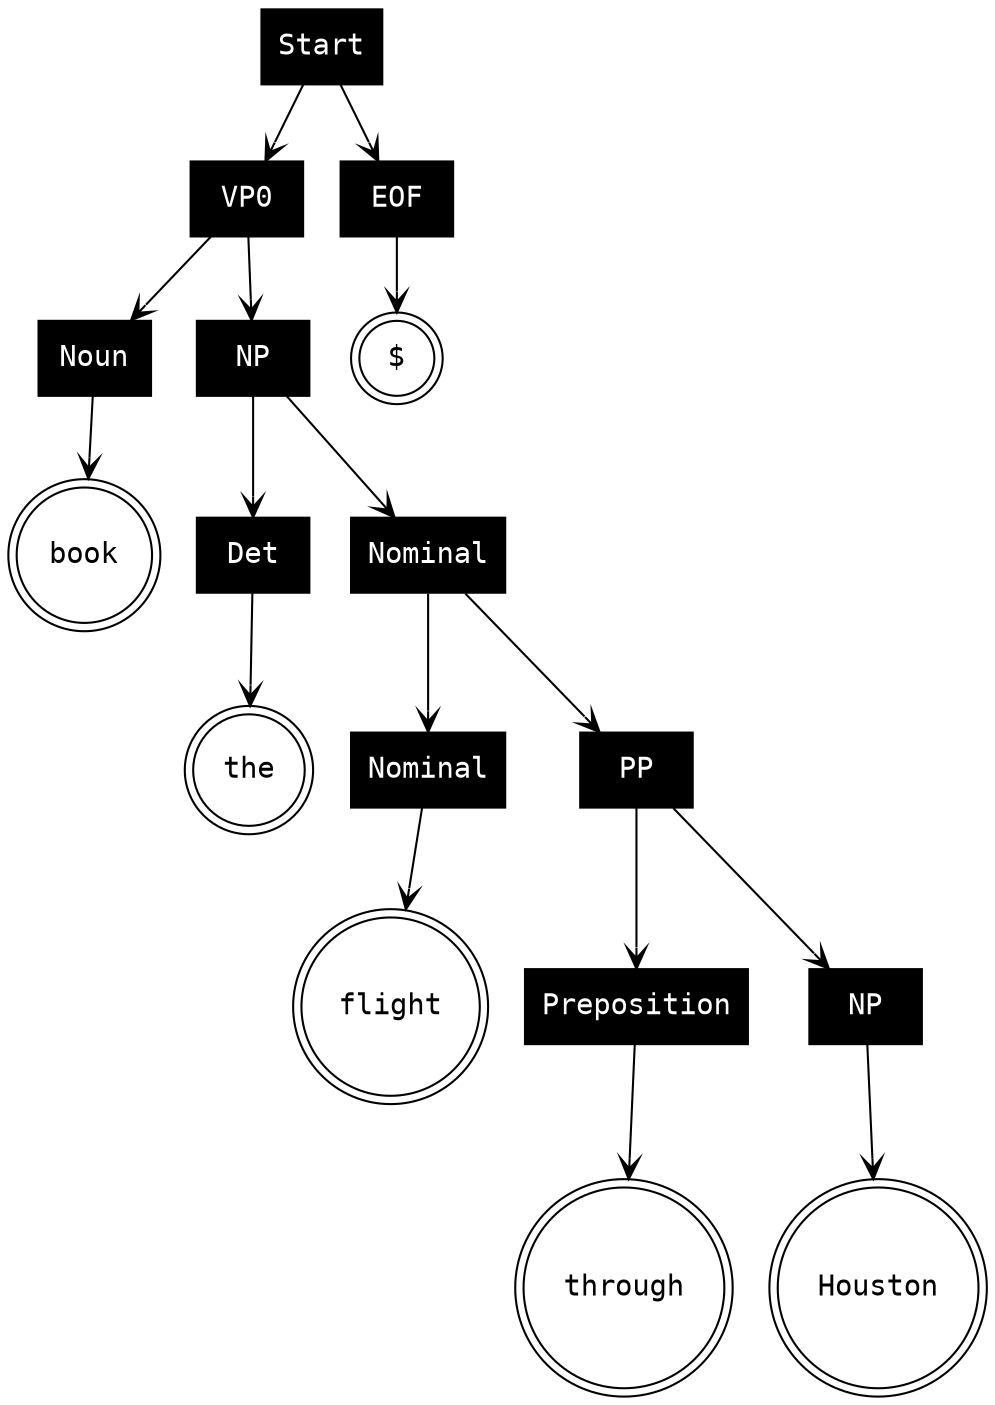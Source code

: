 digraph G {  graph [fontname = "Courier New", engine="sfdp"];
 node [fontname = "Courier", style = rounded];
 edge [fontname = "Courier"];
4459339904:from_false -> 4459220480:from_node [arrowhead=vee] 
4459220480:from_false -> 4458934400:from_node [arrowhead=vee] 
4458934400:from_false -> 4459169040:from_node [arrowhead=vee] 
4459220480:from_false -> 4459229056:from_node [arrowhead=vee] 
4459229056:from_false -> 4459170944:from_node [arrowhead=vee] 
4459170944:from_false -> 4459178192:from_node [arrowhead=vee] 
4459229056:from_false -> 4459171968:from_node [arrowhead=vee] 
4459171968:from_false -> 4459182272:from_node [arrowhead=vee] 
4459182272:from_false -> 4459171728:from_node [arrowhead=vee] 
4459171968:from_false -> 4459182144:from_node [arrowhead=vee] 
4459182144:from_false -> 4459181504:from_node [arrowhead=vee] 
4459181504:from_false -> 4459177808:from_node [arrowhead=vee] 
4459182144:from_false -> 4459183936:from_node [arrowhead=vee] 
4459183936:from_false -> 4459180496:from_node [arrowhead=vee] 
4459339904:from_false -> 4458923968:from_node [arrowhead=vee] 
4458923968:from_false -> 4459179856:from_node [arrowhead=vee] 
   4459339904 [shape=record, style=filled, fillcolor=black, fontcolor=white, label="Start"];
   4459220480 [shape=record, style=filled, fillcolor=black, fontcolor=white, label="VP0"];
   4459220480 [shape=record, style=filled, fillcolor=black, fontcolor=white, label="VP0"];
   4458934400 [shape=record, style=filled, fillcolor=black, fontcolor=white, label="Noun"];
   4458934400 [shape=record, style=filled, fillcolor=black, fontcolor=white, label="Noun"];
   4459169040 [shape=doublecircle, style=filled, fillcolor=white, fontcolor=black, label="book"];
   4459220480 [shape=record, style=filled, fillcolor=black, fontcolor=white, label="VP0"];
   4459229056 [shape=record, style=filled, fillcolor=black, fontcolor=white, label="NP"];
   4459229056 [shape=record, style=filled, fillcolor=black, fontcolor=white, label="NP"];
   4459170944 [shape=record, style=filled, fillcolor=black, fontcolor=white, label="Det"];
   4459170944 [shape=record, style=filled, fillcolor=black, fontcolor=white, label="Det"];
   4459178192 [shape=doublecircle, style=filled, fillcolor=white, fontcolor=black, label="the"];
   4459229056 [shape=record, style=filled, fillcolor=black, fontcolor=white, label="NP"];
   4459171968 [shape=record, style=filled, fillcolor=black, fontcolor=white, label="Nominal"];
   4459171968 [shape=record, style=filled, fillcolor=black, fontcolor=white, label="Nominal"];
   4459182272 [shape=record, style=filled, fillcolor=black, fontcolor=white, label="Nominal"];
   4459182272 [shape=record, style=filled, fillcolor=black, fontcolor=white, label="Nominal"];
   4459171728 [shape=doublecircle, style=filled, fillcolor=white, fontcolor=black, label="flight"];
   4459171968 [shape=record, style=filled, fillcolor=black, fontcolor=white, label="Nominal"];
   4459182144 [shape=record, style=filled, fillcolor=black, fontcolor=white, label="PP"];
   4459182144 [shape=record, style=filled, fillcolor=black, fontcolor=white, label="PP"];
   4459181504 [shape=record, style=filled, fillcolor=black, fontcolor=white, label="Preposition"];
   4459181504 [shape=record, style=filled, fillcolor=black, fontcolor=white, label="Preposition"];
   4459177808 [shape=doublecircle, style=filled, fillcolor=white, fontcolor=black, label="through"];
   4459182144 [shape=record, style=filled, fillcolor=black, fontcolor=white, label="PP"];
   4459183936 [shape=record, style=filled, fillcolor=black, fontcolor=white, label="NP"];
   4459183936 [shape=record, style=filled, fillcolor=black, fontcolor=white, label="NP"];
   4459180496 [shape=doublecircle, style=filled, fillcolor=white, fontcolor=black, label="Houston"];
   4459339904 [shape=record, style=filled, fillcolor=black, fontcolor=white, label="Start"];
   4458923968 [shape=record, style=filled, fillcolor=black, fontcolor=white, label="EOF"];
   4458923968 [shape=record, style=filled, fillcolor=black, fontcolor=white, label="EOF"];
   4459179856 [shape=doublecircle, style=filled, fillcolor=white, fontcolor=black, label="$"];
}